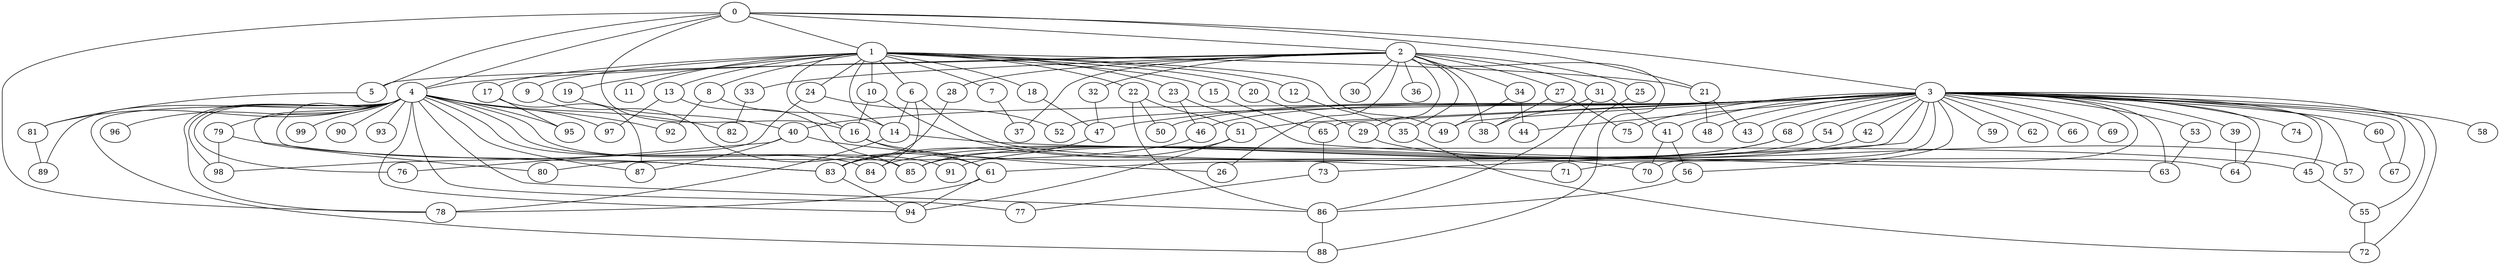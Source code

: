 
graph graphname {
    0 -- 1
0 -- 2
0 -- 3
0 -- 4
0 -- 5
0 -- 16
0 -- 21
0 -- 78
1 -- 6
1 -- 7
1 -- 8
1 -- 9
1 -- 10
1 -- 11
1 -- 12
1 -- 13
1 -- 14
1 -- 15
1 -- 16
1 -- 17
1 -- 18
1 -- 19
1 -- 20
1 -- 21
1 -- 22
1 -- 23
1 -- 24
1 -- 49
2 -- 32
2 -- 34
2 -- 35
2 -- 36
2 -- 37
2 -- 38
2 -- 33
2 -- 25
2 -- 26
2 -- 27
2 -- 28
2 -- 29
2 -- 30
2 -- 31
2 -- 88
2 -- 5
2 -- 4
3 -- 39
3 -- 40
3 -- 41
3 -- 42
3 -- 43
3 -- 44
3 -- 45
3 -- 46
3 -- 47
3 -- 48
3 -- 49
3 -- 50
3 -- 51
3 -- 52
3 -- 53
3 -- 54
3 -- 55
3 -- 56
3 -- 57
3 -- 58
3 -- 59
3 -- 60
3 -- 61
3 -- 62
3 -- 63
3 -- 64
3 -- 65
3 -- 66
3 -- 67
3 -- 68
3 -- 69
3 -- 70
3 -- 71
3 -- 72
3 -- 73
3 -- 74
3 -- 75
4 -- 76
4 -- 77
4 -- 78
4 -- 79
4 -- 80
4 -- 81
4 -- 82
4 -- 83
4 -- 84
4 -- 85
4 -- 86
4 -- 87
4 -- 88
4 -- 89
4 -- 90
4 -- 91
4 -- 92
4 -- 93
4 -- 94
4 -- 95
4 -- 96
4 -- 97
4 -- 98
4 -- 99
5 -- 81
6 -- 64
6 -- 14
6 -- 84
7 -- 37
8 -- 14
8 -- 92
9 -- 61
10 -- 70
10 -- 16
12 -- 35
13 -- 97
13 -- 85
14 -- 78
14 -- 45
15 -- 65
16 -- 61
16 -- 26
17 -- 95
17 -- 87
18 -- 47
19 -- 40
20 -- 29
21 -- 48
21 -- 43
22 -- 86
22 -- 51
22 -- 50
23 -- 63
23 -- 46
24 -- 52
24 -- 98
25 -- 71
27 -- 38
27 -- 75
28 -- 83
29 -- 57
31 -- 86
31 -- 38
31 -- 41
32 -- 47
33 -- 82
34 -- 44
34 -- 49
35 -- 72
39 -- 64
40 -- 71
40 -- 76
40 -- 87
41 -- 56
41 -- 70
42 -- 91
45 -- 55
46 -- 80
47 -- 85
51 -- 94
51 -- 83
53 -- 63
54 -- 85
55 -- 72
56 -- 86
60 -- 67
61 -- 94
61 -- 78
65 -- 73
68 -- 84
68 -- 83
73 -- 77
79 -- 83
79 -- 98
81 -- 89
83 -- 94
86 -- 88

}
